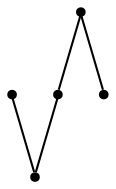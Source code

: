 graph {
  node [shape=point,comment="{\"directed\":false,\"doi\":\"10.1007/978-3-031-22203-0_27\",\"figure\":\"10 (8)\"}"]

  v0 [pos="1553.1390901306609,498.37788445301493"]
  v1 [pos="1553.1388357769902,299.97923852153804"]
  v2 [pos="1553.1390901306609,432.2472492390787"]
  v3 [pos="1553.1390901306609,630.6432205155163"]
  v4 [pos="1553.1390901306606,366.11254441628614"]

  v0 -- v3 [id="-1",pos="1553.1390901306609,498.37788445301493 1554.5142532517957,513.9050955184368 1553.3349424571704,522.1271361300472 1550.0051985528373,527.5945920408619 1547.1339271401062,532.8120531513861 1547.1339271401062,532.8120531513861 1547.1339271401062,532.8120531513861 1544.2002119011956,537.2543491562408 1548.1674932813678,540.4256554451589 1559.023307950754,542.3217752340076 1563.8491601466833,543.1635483908801 1563.8491601466833,543.1635483908801 1563.8491601466833,543.1635483908801 1574.7049748160694,545.0596681797288 1579.7933200002556,549.7478575821983 1579.1140685224066,557.2239516079749 1578.5680983680525,562.4705676506962 1578.5680983680525,562.4705676506962 1578.5680983680525,562.4705676506962 1577.7888858975823,570.6134416525238 1573.9466193466042,578.9813205127584 1567.03710187955,587.5701028287247 1560.4985592413454,595.7004500657913 1556.3478888645325,605.4602305363417 1554.9518687423927,616.3951423579708 1553.1390901306609,630.6432205155163 1553.1390901306609,630.6432205155163 1553.1390901306609,630.6432205155163"]
  v2 -- v4 [id="-4",pos="1553.1390901306609,432.2472492390787 1564.6325694527213,403.75137111990574 1564.6325694527213,403.75137111990574 1564.6325694527213,403.75137111990574 1566.6953777228414,398.6381301486861 1565.0493279423135,395.4126471918683 1559.706756264171,394.07911903358524 1544.2959760582487,390.22440460117963 1544.2959760582487,390.22440460117963 1544.2959760582487,390.22440460117963 1538.9535315569417,388.8908764428966 1535.8904774764337,385.4945335017521 1535.1070681703955,380.03540757156526 1534.5861518526142,376.38903803631115 1534.5861518526142,376.38903803631115 1534.5861518526142,376.38903803631115 1533.8068122053087,370.9382102929329 1534.0735020291338,365.52909604033186 1535.3862213240893,360.17829165212515 1540.028684523378,341.2130241547816 1540.028684523378,341.2130241547816 1540.028684523378,341.2130241547816 1541.3372069827653,335.86225156039404 1544.925247039787,334.04110159719517 1550.7845382001428,335.7663614017172 1555.4061443984265,337.38326787044 1557.273100342037,340.9088208927724 1556.3813363722415,346.3429568810759 1553.1390901306606,366.11254441628614 1553.1390901306606,366.11254441628614 1553.1390901306606,366.11254441628614"]
  v1 -- v3 [id="-5",pos="1553.1388357769902,299.97923852153804 1462.2037103407617,299.9778395934936 1462.2037103407617,299.9778395934936 1462.2037103407617,299.9778395934936 1456.6945370082508,299.9778395934936 1453.9358170948449,302.73652569696503 1453.9358170948449,308.24575868619513 1453.9358170948449,622.3793750058985 1453.9358170948449,622.3793750058985 1453.9358170948449,622.3793750058985 1453.9358170948449,627.8886079951286 1456.6945370082508,630.6432244897437 1462.2037103407617,630.6432244897437 1553.1390901306609,630.6432205155163 1553.1390901306609,630.6432205155163 1553.1390901306609,630.6432205155163"]
  v2 -- v0 [id="-8",pos="1553.1390901306609,432.2472492390787 1553.1390901306609,498.37788445301493 1553.1390901306609,498.37788445301493 1553.1390901306609,498.37788445301493"]
}